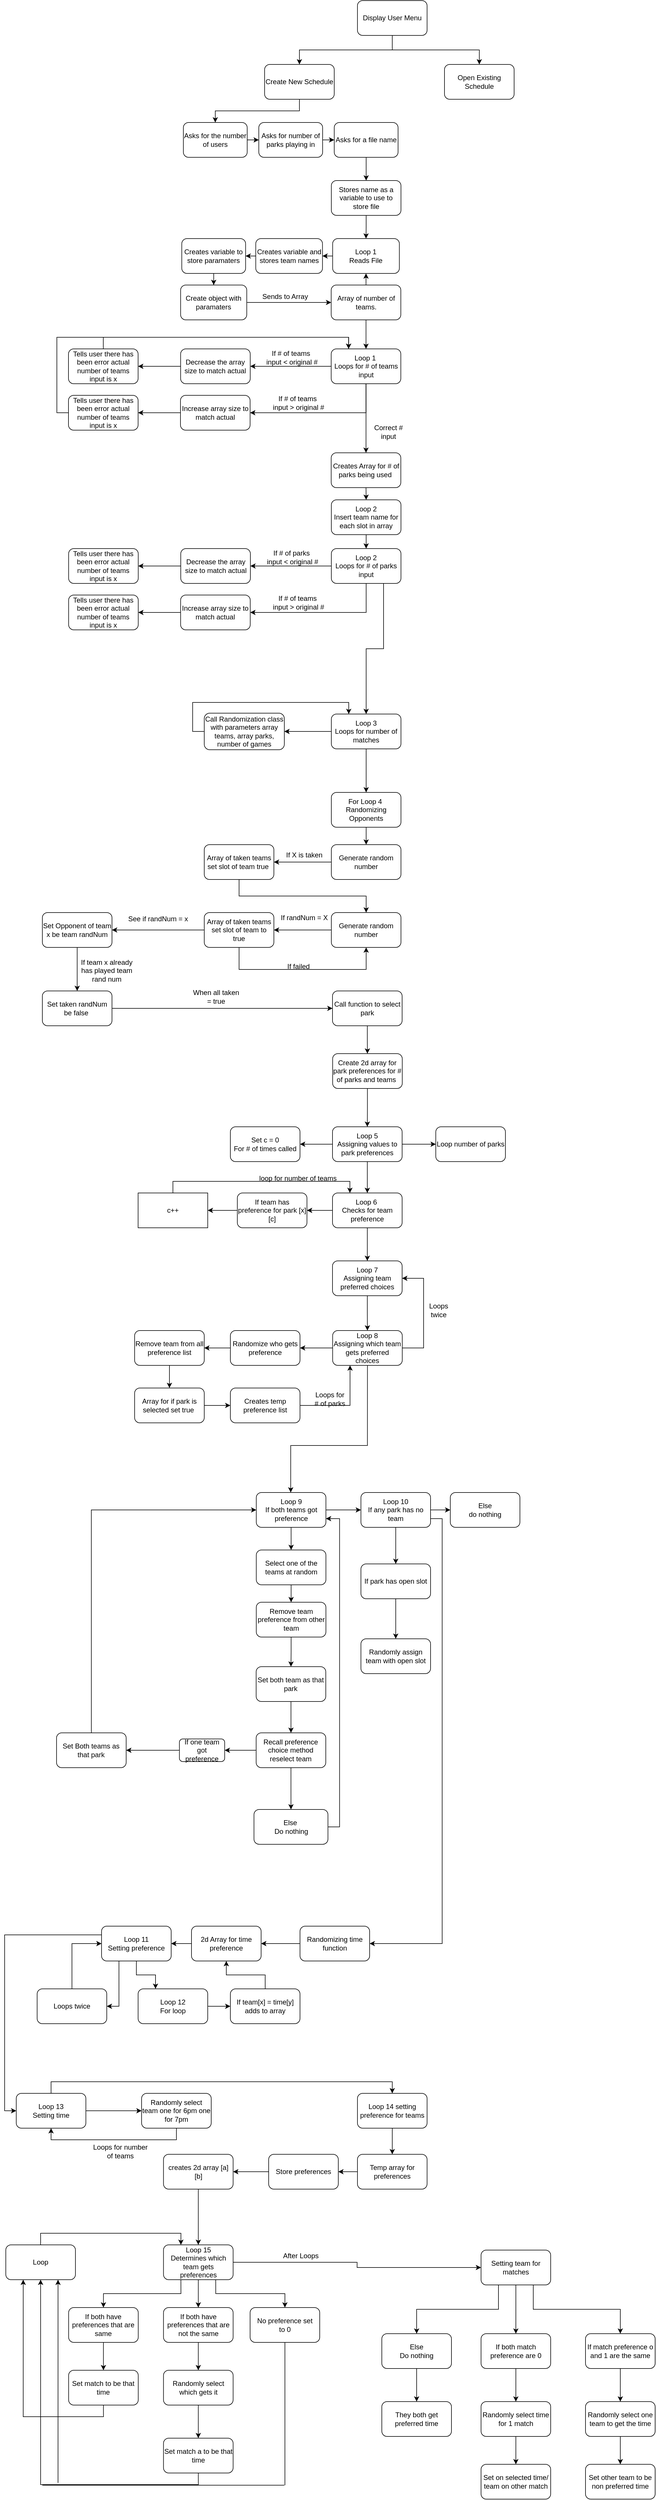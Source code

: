 <mxfile version="12.5.5" type="github">
  <diagram id="tFgHYZZSZRXZMGEs1DrS" name="Page-1">
    <mxGraphModel dx="2230" dy="1550" grid="1" gridSize="9" guides="1" tooltips="1" connect="1" arrows="1" fold="1" page="0" pageScale="1" pageWidth="850" pageHeight="1100" math="0" shadow="0">
      <root>
        <mxCell id="0"/>
        <mxCell id="1" parent="0"/>
        <mxCell id="ln4YnRmYRfvOp8-9dpnj-1" style="edgeStyle=orthogonalEdgeStyle;rounded=0;orthogonalLoop=1;jettySize=auto;html=1;exitX=0.5;exitY=1;exitDx=0;exitDy=0;entryX=0.5;entryY=0;entryDx=0;entryDy=0;" parent="1" source="ln4YnRmYRfvOp8-9dpnj-3" target="ln4YnRmYRfvOp8-9dpnj-5" edge="1">
          <mxGeometry relative="1" as="geometry"/>
        </mxCell>
        <mxCell id="ln4YnRmYRfvOp8-9dpnj-2" style="edgeStyle=orthogonalEdgeStyle;rounded=0;orthogonalLoop=1;jettySize=auto;html=1;exitX=0.5;exitY=1;exitDx=0;exitDy=0;entryX=0.5;entryY=0;entryDx=0;entryDy=0;" parent="1" source="ln4YnRmYRfvOp8-9dpnj-3" target="ln4YnRmYRfvOp8-9dpnj-6" edge="1">
          <mxGeometry relative="1" as="geometry"/>
        </mxCell>
        <mxCell id="ln4YnRmYRfvOp8-9dpnj-3" value="Display User Menu" style="rounded=1;whiteSpace=wrap;html=1;" parent="1" vertex="1">
          <mxGeometry x="345" y="40" width="120" height="60" as="geometry"/>
        </mxCell>
        <mxCell id="ln4YnRmYRfvOp8-9dpnj-4" style="edgeStyle=orthogonalEdgeStyle;rounded=0;orthogonalLoop=1;jettySize=auto;html=1;exitX=0.5;exitY=1;exitDx=0;exitDy=0;entryX=0.5;entryY=0;entryDx=0;entryDy=0;" parent="1" source="ln4YnRmYRfvOp8-9dpnj-5" target="ln4YnRmYRfvOp8-9dpnj-8" edge="1">
          <mxGeometry relative="1" as="geometry"/>
        </mxCell>
        <mxCell id="ln4YnRmYRfvOp8-9dpnj-5" value="Create New Schedule" style="rounded=1;whiteSpace=wrap;html=1;" parent="1" vertex="1">
          <mxGeometry x="185" y="150" width="120" height="60" as="geometry"/>
        </mxCell>
        <mxCell id="ln4YnRmYRfvOp8-9dpnj-6" value="Open Existing Schedule" style="rounded=1;whiteSpace=wrap;html=1;" parent="1" vertex="1">
          <mxGeometry x="495" y="150" width="120" height="60" as="geometry"/>
        </mxCell>
        <mxCell id="ln4YnRmYRfvOp8-9dpnj-7" style="edgeStyle=orthogonalEdgeStyle;rounded=0;orthogonalLoop=1;jettySize=auto;html=1;exitX=1;exitY=0.5;exitDx=0;exitDy=0;entryX=0;entryY=0.5;entryDx=0;entryDy=0;" parent="1" source="ln4YnRmYRfvOp8-9dpnj-8" target="ln4YnRmYRfvOp8-9dpnj-10" edge="1">
          <mxGeometry relative="1" as="geometry"/>
        </mxCell>
        <mxCell id="ln4YnRmYRfvOp8-9dpnj-8" value="Asks for the number of users" style="rounded=1;whiteSpace=wrap;html=1;" parent="1" vertex="1">
          <mxGeometry x="45" y="250" width="110" height="60" as="geometry"/>
        </mxCell>
        <mxCell id="ln4YnRmYRfvOp8-9dpnj-9" style="edgeStyle=orthogonalEdgeStyle;rounded=0;orthogonalLoop=1;jettySize=auto;html=1;" parent="1" source="ln4YnRmYRfvOp8-9dpnj-10" target="ln4YnRmYRfvOp8-9dpnj-12" edge="1">
          <mxGeometry relative="1" as="geometry"/>
        </mxCell>
        <mxCell id="ln4YnRmYRfvOp8-9dpnj-10" value="Asks for number of parks playing in" style="rounded=1;whiteSpace=wrap;html=1;" parent="1" vertex="1">
          <mxGeometry x="175" y="250" width="110" height="60" as="geometry"/>
        </mxCell>
        <mxCell id="ln4YnRmYRfvOp8-9dpnj-11" style="edgeStyle=orthogonalEdgeStyle;rounded=0;orthogonalLoop=1;jettySize=auto;html=1;entryX=0.5;entryY=0;entryDx=0;entryDy=0;" parent="1" source="ln4YnRmYRfvOp8-9dpnj-12" target="ln4YnRmYRfvOp8-9dpnj-24" edge="1">
          <mxGeometry relative="1" as="geometry"/>
        </mxCell>
        <mxCell id="ln4YnRmYRfvOp8-9dpnj-12" value="Asks for a file name&lt;br&gt;" style="rounded=1;whiteSpace=wrap;html=1;" parent="1" vertex="1">
          <mxGeometry x="305" y="250" width="110" height="60" as="geometry"/>
        </mxCell>
        <mxCell id="ln4YnRmYRfvOp8-9dpnj-13" style="edgeStyle=orthogonalEdgeStyle;rounded=0;orthogonalLoop=1;jettySize=auto;html=1;entryX=1;entryY=0.5;entryDx=0;entryDy=0;" parent="1" source="ln4YnRmYRfvOp8-9dpnj-14" target="ln4YnRmYRfvOp8-9dpnj-16" edge="1">
          <mxGeometry relative="1" as="geometry"/>
        </mxCell>
        <mxCell id="ln4YnRmYRfvOp8-9dpnj-14" value="Loop 1&lt;br&gt;Reads File" style="rounded=1;whiteSpace=wrap;html=1;" parent="1" vertex="1">
          <mxGeometry x="302.25" y="450" width="115" height="60" as="geometry"/>
        </mxCell>
        <mxCell id="ln4YnRmYRfvOp8-9dpnj-15" style="edgeStyle=orthogonalEdgeStyle;rounded=0;orthogonalLoop=1;jettySize=auto;html=1;" parent="1" source="ln4YnRmYRfvOp8-9dpnj-16" target="ln4YnRmYRfvOp8-9dpnj-18" edge="1">
          <mxGeometry relative="1" as="geometry"/>
        </mxCell>
        <mxCell id="ln4YnRmYRfvOp8-9dpnj-16" value="Creates variable and stores team names" style="rounded=1;whiteSpace=wrap;html=1;" parent="1" vertex="1">
          <mxGeometry x="169.75" y="450" width="115" height="60" as="geometry"/>
        </mxCell>
        <mxCell id="ln4YnRmYRfvOp8-9dpnj-17" style="edgeStyle=orthogonalEdgeStyle;rounded=0;orthogonalLoop=1;jettySize=auto;html=1;entryX=0.5;entryY=0;entryDx=0;entryDy=0;" parent="1" source="ln4YnRmYRfvOp8-9dpnj-18" target="ln4YnRmYRfvOp8-9dpnj-20" edge="1">
          <mxGeometry relative="1" as="geometry"/>
        </mxCell>
        <mxCell id="ln4YnRmYRfvOp8-9dpnj-18" value="Creates variable to store paramaters" style="rounded=1;whiteSpace=wrap;html=1;" parent="1" vertex="1">
          <mxGeometry x="42.25" y="450" width="110" height="60" as="geometry"/>
        </mxCell>
        <mxCell id="ln4YnRmYRfvOp8-9dpnj-19" style="edgeStyle=orthogonalEdgeStyle;rounded=0;orthogonalLoop=1;jettySize=auto;html=1;exitX=1;exitY=0.5;exitDx=0;exitDy=0;entryX=0;entryY=0.5;entryDx=0;entryDy=0;" parent="1" source="ln4YnRmYRfvOp8-9dpnj-20" target="ln4YnRmYRfvOp8-9dpnj-21" edge="1">
          <mxGeometry relative="1" as="geometry"/>
        </mxCell>
        <mxCell id="ln4YnRmYRfvOp8-9dpnj-20" value="Create object with paramaters" style="rounded=1;whiteSpace=wrap;html=1;" parent="1" vertex="1">
          <mxGeometry x="40.25" y="530" width="114" height="60" as="geometry"/>
        </mxCell>
        <mxCell id="ln4YnRmYRfvOp8-9dpnj-26" style="edgeStyle=orthogonalEdgeStyle;rounded=0;orthogonalLoop=1;jettySize=auto;html=1;exitX=0.5;exitY=0;exitDx=0;exitDy=0;entryX=0.5;entryY=1;entryDx=0;entryDy=0;" parent="1" source="ln4YnRmYRfvOp8-9dpnj-21" target="ln4YnRmYRfvOp8-9dpnj-14" edge="1">
          <mxGeometry relative="1" as="geometry"/>
        </mxCell>
        <mxCell id="ln4YnRmYRfvOp8-9dpnj-27" style="edgeStyle=orthogonalEdgeStyle;rounded=0;orthogonalLoop=1;jettySize=auto;html=1;exitX=0.5;exitY=1;exitDx=0;exitDy=0;entryX=0.5;entryY=0;entryDx=0;entryDy=0;" parent="1" source="ln4YnRmYRfvOp8-9dpnj-21" target="ln4YnRmYRfvOp8-9dpnj-23" edge="1">
          <mxGeometry relative="1" as="geometry"/>
        </mxCell>
        <mxCell id="ln4YnRmYRfvOp8-9dpnj-21" value="Array of number of teams." style="rounded=1;whiteSpace=wrap;html=1;" parent="1" vertex="1">
          <mxGeometry x="299.75" y="530" width="120" height="60" as="geometry"/>
        </mxCell>
        <mxCell id="ln4YnRmYRfvOp8-9dpnj-22" value="Sends to Array&lt;br&gt;" style="text;html=1;align=center;verticalAlign=middle;resizable=0;points=[];;autosize=1;" parent="1" vertex="1">
          <mxGeometry x="175.25" y="540" width="90" height="20" as="geometry"/>
        </mxCell>
        <mxCell id="ln4YnRmYRfvOp8-9dpnj-29" style="edgeStyle=orthogonalEdgeStyle;rounded=0;orthogonalLoop=1;jettySize=auto;html=1;exitX=0;exitY=0.5;exitDx=0;exitDy=0;" parent="1" source="ln4YnRmYRfvOp8-9dpnj-23" target="ln4YnRmYRfvOp8-9dpnj-28" edge="1">
          <mxGeometry relative="1" as="geometry"/>
        </mxCell>
        <mxCell id="ln4YnRmYRfvOp8-9dpnj-41" style="edgeStyle=orthogonalEdgeStyle;rounded=0;orthogonalLoop=1;jettySize=auto;html=1;exitX=0.5;exitY=1;exitDx=0;exitDy=0;entryX=1;entryY=0.5;entryDx=0;entryDy=0;" parent="1" source="ln4YnRmYRfvOp8-9dpnj-23" target="ln4YnRmYRfvOp8-9dpnj-40" edge="1">
          <mxGeometry relative="1" as="geometry"/>
        </mxCell>
        <mxCell id="ln4YnRmYRfvOp8-9dpnj-74" style="edgeStyle=orthogonalEdgeStyle;rounded=0;orthogonalLoop=1;jettySize=auto;html=1;exitX=0.5;exitY=1;exitDx=0;exitDy=0;entryX=0.5;entryY=0;entryDx=0;entryDy=0;" parent="1" source="ln4YnRmYRfvOp8-9dpnj-23" target="ln4YnRmYRfvOp8-9dpnj-73" edge="1">
          <mxGeometry relative="1" as="geometry"/>
        </mxCell>
        <mxCell id="ln4YnRmYRfvOp8-9dpnj-23" value="Loop 1&amp;nbsp;&lt;br&gt;Loops for # of teams input" style="rounded=1;whiteSpace=wrap;html=1;" parent="1" vertex="1">
          <mxGeometry x="299.75" y="640" width="120" height="60" as="geometry"/>
        </mxCell>
        <mxCell id="ln4YnRmYRfvOp8-9dpnj-25" style="edgeStyle=orthogonalEdgeStyle;rounded=0;orthogonalLoop=1;jettySize=auto;html=1;exitX=0.5;exitY=1;exitDx=0;exitDy=0;entryX=0.5;entryY=0;entryDx=0;entryDy=0;" parent="1" source="ln4YnRmYRfvOp8-9dpnj-24" target="ln4YnRmYRfvOp8-9dpnj-14" edge="1">
          <mxGeometry relative="1" as="geometry"/>
        </mxCell>
        <mxCell id="ln4YnRmYRfvOp8-9dpnj-24" value="Stores name as a variable to use to store file" style="rounded=1;whiteSpace=wrap;html=1;" parent="1" vertex="1">
          <mxGeometry x="300" y="350" width="120" height="60" as="geometry"/>
        </mxCell>
        <mxCell id="ln4YnRmYRfvOp8-9dpnj-48" style="edgeStyle=orthogonalEdgeStyle;rounded=0;orthogonalLoop=1;jettySize=auto;html=1;exitX=0;exitY=0.5;exitDx=0;exitDy=0;entryX=1;entryY=0.5;entryDx=0;entryDy=0;" parent="1" source="ln4YnRmYRfvOp8-9dpnj-28" target="ln4YnRmYRfvOp8-9dpnj-43" edge="1">
          <mxGeometry relative="1" as="geometry"/>
        </mxCell>
        <mxCell id="ln4YnRmYRfvOp8-9dpnj-28" value="Decrease the array size to match actual" style="rounded=1;whiteSpace=wrap;html=1;" parent="1" vertex="1">
          <mxGeometry x="40.25" y="640" width="120" height="60" as="geometry"/>
        </mxCell>
        <mxCell id="ln4YnRmYRfvOp8-9dpnj-30" value="If # of teams&lt;br&gt;&amp;nbsp;input &amp;lt; original #" style="text;html=1;align=center;verticalAlign=middle;resizable=0;points=[];autosize=1;" parent="1" vertex="1">
          <mxGeometry x="175.25" y="640" width="110" height="30" as="geometry"/>
        </mxCell>
        <mxCell id="ln4YnRmYRfvOp8-9dpnj-47" style="edgeStyle=orthogonalEdgeStyle;rounded=0;orthogonalLoop=1;jettySize=auto;html=1;exitX=0;exitY=0.5;exitDx=0;exitDy=0;entryX=1;entryY=0.5;entryDx=0;entryDy=0;" parent="1" source="ln4YnRmYRfvOp8-9dpnj-40" target="ln4YnRmYRfvOp8-9dpnj-46" edge="1">
          <mxGeometry relative="1" as="geometry"/>
        </mxCell>
        <mxCell id="ln4YnRmYRfvOp8-9dpnj-40" value="Increase array size to match actual" style="rounded=1;whiteSpace=wrap;html=1;" parent="1" vertex="1">
          <mxGeometry x="40" y="720" width="120" height="60" as="geometry"/>
        </mxCell>
        <mxCell id="ln4YnRmYRfvOp8-9dpnj-42" value="If # of teams&amp;nbsp;&lt;br&gt;input &amp;gt; original #" style="text;html=1;align=center;verticalAlign=middle;resizable=0;points=[];autosize=1;" parent="1" vertex="1">
          <mxGeometry x="193" y="718" width="100" height="30" as="geometry"/>
        </mxCell>
        <mxCell id="ln4YnRmYRfvOp8-9dpnj-55" style="edgeStyle=orthogonalEdgeStyle;rounded=0;orthogonalLoop=1;jettySize=auto;html=1;exitX=0.5;exitY=0;exitDx=0;exitDy=0;entryX=0.25;entryY=0;entryDx=0;entryDy=0;" parent="1" source="ln4YnRmYRfvOp8-9dpnj-43" target="ln4YnRmYRfvOp8-9dpnj-23" edge="1">
          <mxGeometry relative="1" as="geometry"/>
        </mxCell>
        <mxCell id="ln4YnRmYRfvOp8-9dpnj-43" value="Tells user there has been error actual number of teams input is x" style="rounded=1;whiteSpace=wrap;html=1;" parent="1" vertex="1">
          <mxGeometry x="-153" y="640" width="120" height="60" as="geometry"/>
        </mxCell>
        <mxCell id="ln4YnRmYRfvOp8-9dpnj-54" style="edgeStyle=orthogonalEdgeStyle;rounded=0;orthogonalLoop=1;jettySize=auto;html=1;exitX=0;exitY=0.5;exitDx=0;exitDy=0;entryX=0.25;entryY=0;entryDx=0;entryDy=0;" parent="1" source="ln4YnRmYRfvOp8-9dpnj-46" target="ln4YnRmYRfvOp8-9dpnj-23" edge="1">
          <mxGeometry relative="1" as="geometry"/>
        </mxCell>
        <mxCell id="ln4YnRmYRfvOp8-9dpnj-46" value="Tells user there has been error actual number of teams input is x" style="rounded=1;whiteSpace=wrap;html=1;" parent="1" vertex="1">
          <mxGeometry x="-153" y="720" width="120" height="60" as="geometry"/>
        </mxCell>
        <mxCell id="ln4YnRmYRfvOp8-9dpnj-60" value="Correct #&lt;br&gt;input" style="text;html=1;align=center;verticalAlign=middle;resizable=0;points=[];autosize=1;" parent="1" vertex="1">
          <mxGeometry x="366" y="765" width="63" height="36" as="geometry"/>
        </mxCell>
        <mxCell id="ln4YnRmYRfvOp8-9dpnj-61" style="edgeStyle=orthogonalEdgeStyle;rounded=0;orthogonalLoop=1;jettySize=auto;html=1;exitX=0;exitY=0.5;exitDx=0;exitDy=0;" parent="1" source="ln4YnRmYRfvOp8-9dpnj-63" target="ln4YnRmYRfvOp8-9dpnj-65" edge="1">
          <mxGeometry relative="1" as="geometry"/>
        </mxCell>
        <mxCell id="ln4YnRmYRfvOp8-9dpnj-62" style="edgeStyle=orthogonalEdgeStyle;rounded=0;orthogonalLoop=1;jettySize=auto;html=1;exitX=0.5;exitY=1;exitDx=0;exitDy=0;entryX=1;entryY=0.5;entryDx=0;entryDy=0;" parent="1" source="ln4YnRmYRfvOp8-9dpnj-63" target="ln4YnRmYRfvOp8-9dpnj-68" edge="1">
          <mxGeometry relative="1" as="geometry"/>
        </mxCell>
        <mxCell id="fP2JDEJb-xHG-UvWObpS-92" style="edgeStyle=orthogonalEdgeStyle;rounded=0;orthogonalLoop=1;jettySize=auto;html=1;exitX=0.75;exitY=1;exitDx=0;exitDy=0;entryX=0.5;entryY=0;entryDx=0;entryDy=0;" parent="1" source="ln4YnRmYRfvOp8-9dpnj-63" target="ln4YnRmYRfvOp8-9dpnj-80" edge="1">
          <mxGeometry relative="1" as="geometry"/>
        </mxCell>
        <mxCell id="ln4YnRmYRfvOp8-9dpnj-63" value="Loop 2&lt;br&gt;Loops for # of parks input" style="rounded=1;whiteSpace=wrap;html=1;" parent="1" vertex="1">
          <mxGeometry x="300" y="984" width="120" height="60" as="geometry"/>
        </mxCell>
        <mxCell id="ln4YnRmYRfvOp8-9dpnj-64" style="edgeStyle=orthogonalEdgeStyle;rounded=0;orthogonalLoop=1;jettySize=auto;html=1;exitX=0;exitY=0.5;exitDx=0;exitDy=0;entryX=1;entryY=0.5;entryDx=0;entryDy=0;" parent="1" source="ln4YnRmYRfvOp8-9dpnj-65" target="ln4YnRmYRfvOp8-9dpnj-70" edge="1">
          <mxGeometry relative="1" as="geometry"/>
        </mxCell>
        <mxCell id="ln4YnRmYRfvOp8-9dpnj-65" value="Decrease the array size to match actual" style="rounded=1;whiteSpace=wrap;html=1;" parent="1" vertex="1">
          <mxGeometry x="40.5" y="984" width="120" height="60" as="geometry"/>
        </mxCell>
        <mxCell id="ln4YnRmYRfvOp8-9dpnj-66" value="If # of parks&lt;br&gt;&amp;nbsp;input &amp;lt; original #" style="text;html=1;align=center;verticalAlign=middle;resizable=0;points=[];autosize=1;" parent="1" vertex="1">
          <mxGeometry x="176.5" y="981" width="108" height="36" as="geometry"/>
        </mxCell>
        <mxCell id="ln4YnRmYRfvOp8-9dpnj-67" style="edgeStyle=orthogonalEdgeStyle;rounded=0;orthogonalLoop=1;jettySize=auto;html=1;exitX=0;exitY=0.5;exitDx=0;exitDy=0;entryX=1;entryY=0.5;entryDx=0;entryDy=0;" parent="1" source="ln4YnRmYRfvOp8-9dpnj-68" target="ln4YnRmYRfvOp8-9dpnj-71" edge="1">
          <mxGeometry relative="1" as="geometry"/>
        </mxCell>
        <mxCell id="ln4YnRmYRfvOp8-9dpnj-68" value="Increase array size to match actual" style="rounded=1;whiteSpace=wrap;html=1;" parent="1" vertex="1">
          <mxGeometry x="40.25" y="1064" width="120" height="60" as="geometry"/>
        </mxCell>
        <mxCell id="ln4YnRmYRfvOp8-9dpnj-69" value="If # of teams&amp;nbsp;&lt;br&gt;input &amp;gt; original #" style="text;html=1;align=center;verticalAlign=middle;resizable=0;points=[];autosize=1;" parent="1" vertex="1">
          <mxGeometry x="193.25" y="1062" width="100" height="30" as="geometry"/>
        </mxCell>
        <mxCell id="ln4YnRmYRfvOp8-9dpnj-70" value="Tells user there has been error actual number of teams input is x" style="rounded=1;whiteSpace=wrap;html=1;" parent="1" vertex="1">
          <mxGeometry x="-152.75" y="984" width="120" height="60" as="geometry"/>
        </mxCell>
        <mxCell id="ln4YnRmYRfvOp8-9dpnj-71" value="Tells user there has been error actual number of teams input is x" style="rounded=1;whiteSpace=wrap;html=1;" parent="1" vertex="1">
          <mxGeometry x="-152.75" y="1064" width="120" height="60" as="geometry"/>
        </mxCell>
        <mxCell id="ln4YnRmYRfvOp8-9dpnj-76" style="edgeStyle=orthogonalEdgeStyle;rounded=0;orthogonalLoop=1;jettySize=auto;html=1;exitX=0.5;exitY=1;exitDx=0;exitDy=0;entryX=0.5;entryY=0;entryDx=0;entryDy=0;" parent="1" source="ln4YnRmYRfvOp8-9dpnj-73" target="ln4YnRmYRfvOp8-9dpnj-75" edge="1">
          <mxGeometry relative="1" as="geometry"/>
        </mxCell>
        <mxCell id="ln4YnRmYRfvOp8-9dpnj-73" value="Creates Array for # of parks being used&amp;nbsp;" style="rounded=1;whiteSpace=wrap;html=1;" parent="1" vertex="1">
          <mxGeometry x="299.75" y="819" width="120" height="60" as="geometry"/>
        </mxCell>
        <mxCell id="ln4YnRmYRfvOp8-9dpnj-77" style="edgeStyle=orthogonalEdgeStyle;rounded=0;orthogonalLoop=1;jettySize=auto;html=1;exitX=0.5;exitY=1;exitDx=0;exitDy=0;entryX=0.5;entryY=0;entryDx=0;entryDy=0;" parent="1" source="ln4YnRmYRfvOp8-9dpnj-75" target="ln4YnRmYRfvOp8-9dpnj-63" edge="1">
          <mxGeometry relative="1" as="geometry"/>
        </mxCell>
        <mxCell id="ln4YnRmYRfvOp8-9dpnj-75" value="Loop 2&lt;br&gt;Insert team name for each slot in array" style="rounded=1;whiteSpace=wrap;html=1;" parent="1" vertex="1">
          <mxGeometry x="300" y="900" width="120" height="60" as="geometry"/>
        </mxCell>
        <mxCell id="ln4YnRmYRfvOp8-9dpnj-82" style="edgeStyle=orthogonalEdgeStyle;rounded=0;orthogonalLoop=1;jettySize=auto;html=1;" parent="1" source="ln4YnRmYRfvOp8-9dpnj-80" target="ln4YnRmYRfvOp8-9dpnj-81" edge="1">
          <mxGeometry relative="1" as="geometry"/>
        </mxCell>
        <mxCell id="fP2JDEJb-xHG-UvWObpS-3" style="edgeStyle=orthogonalEdgeStyle;rounded=0;orthogonalLoop=1;jettySize=auto;html=1;exitX=0.5;exitY=1;exitDx=0;exitDy=0;" parent="1" source="ln4YnRmYRfvOp8-9dpnj-80" target="ln4YnRmYRfvOp8-9dpnj-84" edge="1">
          <mxGeometry relative="1" as="geometry"/>
        </mxCell>
        <mxCell id="ln4YnRmYRfvOp8-9dpnj-80" value="Loop 3&lt;br&gt;Loops for number of matches" style="rounded=1;whiteSpace=wrap;html=1;" parent="1" vertex="1">
          <mxGeometry x="300" y="1269" width="120" height="60" as="geometry"/>
        </mxCell>
        <mxCell id="fP2JDEJb-xHG-UvWObpS-2" style="edgeStyle=orthogonalEdgeStyle;rounded=0;orthogonalLoop=1;jettySize=auto;html=1;exitX=0;exitY=0.5;exitDx=0;exitDy=0;entryX=0.25;entryY=0;entryDx=0;entryDy=0;" parent="1" source="ln4YnRmYRfvOp8-9dpnj-81" target="ln4YnRmYRfvOp8-9dpnj-80" edge="1">
          <mxGeometry relative="1" as="geometry"/>
        </mxCell>
        <mxCell id="ln4YnRmYRfvOp8-9dpnj-81" value="Call Randomization class with parameters array teams, array parks, number of games" style="rounded=1;whiteSpace=wrap;html=1;" parent="1" vertex="1">
          <mxGeometry x="81" y="1267.5" width="138" height="63" as="geometry"/>
        </mxCell>
        <mxCell id="fP2JDEJb-xHG-UvWObpS-5" style="edgeStyle=orthogonalEdgeStyle;rounded=0;orthogonalLoop=1;jettySize=auto;html=1;exitX=0.5;exitY=1;exitDx=0;exitDy=0;entryX=0.5;entryY=0;entryDx=0;entryDy=0;" parent="1" source="ln4YnRmYRfvOp8-9dpnj-84" target="fP2JDEJb-xHG-UvWObpS-4" edge="1">
          <mxGeometry relative="1" as="geometry"/>
        </mxCell>
        <mxCell id="ln4YnRmYRfvOp8-9dpnj-84" value="For Loop 4&amp;nbsp;&lt;br&gt;Randomizing Opponents" style="rounded=1;whiteSpace=wrap;html=1;" parent="1" vertex="1">
          <mxGeometry x="300" y="1404" width="120" height="60" as="geometry"/>
        </mxCell>
        <mxCell id="fP2JDEJb-xHG-UvWObpS-18" style="edgeStyle=orthogonalEdgeStyle;rounded=0;orthogonalLoop=1;jettySize=auto;html=1;exitX=0.5;exitY=1;exitDx=0;exitDy=0;entryX=0.5;entryY=0;entryDx=0;entryDy=0;" parent="1" source="ln4YnRmYRfvOp8-9dpnj-85" target="fP2JDEJb-xHG-UvWObpS-17" edge="1">
          <mxGeometry relative="1" as="geometry"/>
        </mxCell>
        <mxCell id="ln4YnRmYRfvOp8-9dpnj-85" value="Array of taken teams set slot of team true&amp;nbsp;" style="rounded=1;whiteSpace=wrap;html=1;" parent="1" vertex="1">
          <mxGeometry x="81" y="1494" width="120" height="60" as="geometry"/>
        </mxCell>
        <mxCell id="ln4YnRmYRfvOp8-9dpnj-87" value="If X is taken" style="text;html=1;align=center;verticalAlign=middle;resizable=0;points=[];autosize=1;" parent="1" vertex="1">
          <mxGeometry x="212" y="1503" width="81" height="18" as="geometry"/>
        </mxCell>
        <mxCell id="fP2JDEJb-xHG-UvWObpS-6" style="edgeStyle=orthogonalEdgeStyle;rounded=0;orthogonalLoop=1;jettySize=auto;html=1;exitX=0;exitY=0.5;exitDx=0;exitDy=0;entryX=1;entryY=0.5;entryDx=0;entryDy=0;" parent="1" source="fP2JDEJb-xHG-UvWObpS-4" target="ln4YnRmYRfvOp8-9dpnj-85" edge="1">
          <mxGeometry relative="1" as="geometry"/>
        </mxCell>
        <mxCell id="fP2JDEJb-xHG-UvWObpS-4" value="Generate random number" style="rounded=1;whiteSpace=wrap;html=1;" parent="1" vertex="1">
          <mxGeometry x="300" y="1494" width="120" height="60" as="geometry"/>
        </mxCell>
        <mxCell id="fP2JDEJb-xHG-UvWObpS-12" style="edgeStyle=orthogonalEdgeStyle;rounded=0;orthogonalLoop=1;jettySize=auto;html=1;exitX=0;exitY=0.5;exitDx=0;exitDy=0;" parent="1" source="fP2JDEJb-xHG-UvWObpS-9" target="fP2JDEJb-xHG-UvWObpS-15" edge="1">
          <mxGeometry relative="1" as="geometry">
            <mxPoint y="1641" as="targetPoint"/>
          </mxGeometry>
        </mxCell>
        <mxCell id="fP2JDEJb-xHG-UvWObpS-22" style="edgeStyle=orthogonalEdgeStyle;rounded=0;orthogonalLoop=1;jettySize=auto;html=1;exitX=0.5;exitY=1;exitDx=0;exitDy=0;entryX=0.5;entryY=1;entryDx=0;entryDy=0;" parent="1" source="fP2JDEJb-xHG-UvWObpS-9" target="fP2JDEJb-xHG-UvWObpS-17" edge="1">
          <mxGeometry relative="1" as="geometry">
            <Array as="points">
              <mxPoint x="141" y="1709"/>
              <mxPoint x="360" y="1709"/>
            </Array>
          </mxGeometry>
        </mxCell>
        <mxCell id="fP2JDEJb-xHG-UvWObpS-9" value="Array of taken teams set slot of team to true" style="rounded=1;whiteSpace=wrap;html=1;" parent="1" vertex="1">
          <mxGeometry x="81" y="1611" width="120" height="60" as="geometry"/>
        </mxCell>
        <mxCell id="fP2JDEJb-xHG-UvWObpS-11" value="If randNum = X" style="text;html=1;align=center;verticalAlign=middle;resizable=0;points=[];autosize=1;" parent="1" vertex="1">
          <mxGeometry x="203" y="1611" width="99" height="18" as="geometry"/>
        </mxCell>
        <mxCell id="fP2JDEJb-xHG-UvWObpS-25" style="edgeStyle=orthogonalEdgeStyle;rounded=0;orthogonalLoop=1;jettySize=auto;html=1;exitX=0.5;exitY=1;exitDx=0;exitDy=0;" parent="1" source="fP2JDEJb-xHG-UvWObpS-15" target="fP2JDEJb-xHG-UvWObpS-26" edge="1">
          <mxGeometry relative="1" as="geometry">
            <mxPoint x="-137.765" y="1755" as="targetPoint"/>
          </mxGeometry>
        </mxCell>
        <mxCell id="fP2JDEJb-xHG-UvWObpS-15" value="Set Opponent of team x be team randNum" style="rounded=1;whiteSpace=wrap;html=1;" parent="1" vertex="1">
          <mxGeometry x="-198" y="1611" width="120" height="60" as="geometry"/>
        </mxCell>
        <mxCell id="fP2JDEJb-xHG-UvWObpS-19" style="edgeStyle=orthogonalEdgeStyle;rounded=0;orthogonalLoop=1;jettySize=auto;html=1;exitX=0;exitY=0.5;exitDx=0;exitDy=0;entryX=1;entryY=0.5;entryDx=0;entryDy=0;" parent="1" source="fP2JDEJb-xHG-UvWObpS-17" target="fP2JDEJb-xHG-UvWObpS-9" edge="1">
          <mxGeometry relative="1" as="geometry"/>
        </mxCell>
        <mxCell id="fP2JDEJb-xHG-UvWObpS-17" value="Generate random number" style="rounded=1;whiteSpace=wrap;html=1;" parent="1" vertex="1">
          <mxGeometry x="300" y="1611" width="120" height="60" as="geometry"/>
        </mxCell>
        <mxCell id="fP2JDEJb-xHG-UvWObpS-23" value="If failed" style="text;html=1;align=center;verticalAlign=middle;resizable=0;points=[];autosize=1;" parent="1" vertex="1">
          <mxGeometry x="216" y="1695" width="54" height="18" as="geometry"/>
        </mxCell>
        <mxCell id="fP2JDEJb-xHG-UvWObpS-24" value="See if randNum = x" style="text;html=1;align=center;verticalAlign=middle;resizable=0;points=[];autosize=1;" parent="1" vertex="1">
          <mxGeometry x="-58" y="1613" width="117" height="18" as="geometry"/>
        </mxCell>
        <mxCell id="fP2JDEJb-xHG-UvWObpS-28" style="edgeStyle=orthogonalEdgeStyle;rounded=0;orthogonalLoop=1;jettySize=auto;html=1;exitX=1;exitY=0.5;exitDx=0;exitDy=0;" parent="1" source="fP2JDEJb-xHG-UvWObpS-26" target="fP2JDEJb-xHG-UvWObpS-29" edge="1">
          <mxGeometry relative="1" as="geometry">
            <mxPoint x="278.176" y="1776.529" as="targetPoint"/>
          </mxGeometry>
        </mxCell>
        <mxCell id="fP2JDEJb-xHG-UvWObpS-26" value="Set taken randNum be false&amp;nbsp;" style="rounded=1;whiteSpace=wrap;html=1;" parent="1" vertex="1">
          <mxGeometry x="-198.005" y="1746" width="120" height="60" as="geometry"/>
        </mxCell>
        <mxCell id="fP2JDEJb-xHG-UvWObpS-27" value="If team x already has played team rand num" style="text;html=1;strokeColor=none;fillColor=none;align=center;verticalAlign=middle;whiteSpace=wrap;rounded=0;" parent="1" vertex="1">
          <mxGeometry x="-141" y="1701" width="108" height="20" as="geometry"/>
        </mxCell>
        <mxCell id="fP2JDEJb-xHG-UvWObpS-31" style="edgeStyle=orthogonalEdgeStyle;rounded=0;orthogonalLoop=1;jettySize=auto;html=1;exitX=0.5;exitY=1;exitDx=0;exitDy=0;" parent="1" source="fP2JDEJb-xHG-UvWObpS-29" target="fP2JDEJb-xHG-UvWObpS-32" edge="1">
          <mxGeometry relative="1" as="geometry">
            <mxPoint x="362.235" y="1844.765" as="targetPoint"/>
          </mxGeometry>
        </mxCell>
        <mxCell id="fP2JDEJb-xHG-UvWObpS-29" value="Call function to select park" style="rounded=1;whiteSpace=wrap;html=1;" parent="1" vertex="1">
          <mxGeometry x="301.996" y="1745.999" width="120" height="60" as="geometry"/>
        </mxCell>
        <mxCell id="fP2JDEJb-xHG-UvWObpS-30" value="When all taken = true" style="text;html=1;strokeColor=none;fillColor=none;align=center;verticalAlign=middle;whiteSpace=wrap;rounded=0;" parent="1" vertex="1">
          <mxGeometry x="59" y="1746" width="85" height="20" as="geometry"/>
        </mxCell>
        <mxCell id="fP2JDEJb-xHG-UvWObpS-36" style="edgeStyle=orthogonalEdgeStyle;rounded=0;orthogonalLoop=1;jettySize=auto;html=1;entryX=0.5;entryY=0;entryDx=0;entryDy=0;" parent="1" source="fP2JDEJb-xHG-UvWObpS-32" target="fP2JDEJb-xHG-UvWObpS-35" edge="1">
          <mxGeometry relative="1" as="geometry"/>
        </mxCell>
        <mxCell id="fP2JDEJb-xHG-UvWObpS-32" value="Create 2d array for park preferences for # of parks and teams&amp;nbsp;" style="rounded=1;whiteSpace=wrap;html=1;" parent="1" vertex="1">
          <mxGeometry x="302.245" y="1854.005" width="120" height="60" as="geometry"/>
        </mxCell>
        <mxCell id="fP2JDEJb-xHG-UvWObpS-34" value="Set c = 0&lt;br&gt;For # of times called" style="rounded=1;whiteSpace=wrap;html=1;" parent="1" vertex="1">
          <mxGeometry x="125.995" y="1980.0" width="120" height="60" as="geometry"/>
        </mxCell>
        <mxCell id="fP2JDEJb-xHG-UvWObpS-37" style="edgeStyle=orthogonalEdgeStyle;rounded=0;orthogonalLoop=1;jettySize=auto;html=1;exitX=0;exitY=0.5;exitDx=0;exitDy=0;entryX=1;entryY=0.5;entryDx=0;entryDy=0;" parent="1" source="fP2JDEJb-xHG-UvWObpS-35" target="fP2JDEJb-xHG-UvWObpS-34" edge="1">
          <mxGeometry relative="1" as="geometry"/>
        </mxCell>
        <mxCell id="fP2JDEJb-xHG-UvWObpS-38" style="edgeStyle=orthogonalEdgeStyle;rounded=0;orthogonalLoop=1;jettySize=auto;html=1;" parent="1" source="fP2JDEJb-xHG-UvWObpS-35" target="fP2JDEJb-xHG-UvWObpS-39" edge="1">
          <mxGeometry relative="1" as="geometry">
            <mxPoint x="362" y="2124" as="targetPoint"/>
          </mxGeometry>
        </mxCell>
        <mxCell id="fP2JDEJb-xHG-UvWObpS-50" style="edgeStyle=orthogonalEdgeStyle;rounded=0;orthogonalLoop=1;jettySize=auto;html=1;" parent="1" source="fP2JDEJb-xHG-UvWObpS-35" target="fP2JDEJb-xHG-UvWObpS-51" edge="1">
          <mxGeometry relative="1" as="geometry">
            <mxPoint x="540" y="2010" as="targetPoint"/>
          </mxGeometry>
        </mxCell>
        <mxCell id="fP2JDEJb-xHG-UvWObpS-35" value="Loop 5&lt;br&gt;Assigning values to park preferences" style="rounded=1;whiteSpace=wrap;html=1;" parent="1" vertex="1">
          <mxGeometry x="302" y="1980" width="120" height="60" as="geometry"/>
        </mxCell>
        <mxCell id="fP2JDEJb-xHG-UvWObpS-40" style="edgeStyle=orthogonalEdgeStyle;rounded=0;orthogonalLoop=1;jettySize=auto;html=1;" parent="1" source="fP2JDEJb-xHG-UvWObpS-39" target="fP2JDEJb-xHG-UvWObpS-41" edge="1">
          <mxGeometry relative="1" as="geometry">
            <mxPoint x="198.0" y="2124" as="targetPoint"/>
          </mxGeometry>
        </mxCell>
        <mxCell id="fP2JDEJb-xHG-UvWObpS-52" style="edgeStyle=orthogonalEdgeStyle;rounded=0;orthogonalLoop=1;jettySize=auto;html=1;" parent="1" source="fP2JDEJb-xHG-UvWObpS-39" target="fP2JDEJb-xHG-UvWObpS-54" edge="1">
          <mxGeometry relative="1" as="geometry">
            <mxPoint x="362" y="2241.0" as="targetPoint"/>
          </mxGeometry>
        </mxCell>
        <mxCell id="fP2JDEJb-xHG-UvWObpS-39" value="Loop 6&amp;nbsp;&lt;br&gt;Checks for team preference" style="rounded=1;whiteSpace=wrap;html=1;" parent="1" vertex="1">
          <mxGeometry x="302" y="2094" width="120" height="60" as="geometry"/>
        </mxCell>
        <mxCell id="fP2JDEJb-xHG-UvWObpS-42" style="edgeStyle=orthogonalEdgeStyle;rounded=0;orthogonalLoop=1;jettySize=auto;html=1;exitX=0;exitY=0.5;exitDx=0;exitDy=0;" parent="1" source="fP2JDEJb-xHG-UvWObpS-41" target="fP2JDEJb-xHG-UvWObpS-43" edge="1">
          <mxGeometry relative="1" as="geometry">
            <mxPoint x="72" y="2124" as="targetPoint"/>
          </mxGeometry>
        </mxCell>
        <mxCell id="fP2JDEJb-xHG-UvWObpS-41" value="If team has preference for park [x] [c]" style="rounded=1;whiteSpace=wrap;html=1;" parent="1" vertex="1">
          <mxGeometry x="138.0" y="2094" width="120" height="60" as="geometry"/>
        </mxCell>
        <mxCell id="fP2JDEJb-xHG-UvWObpS-47" style="edgeStyle=orthogonalEdgeStyle;rounded=0;orthogonalLoop=1;jettySize=auto;html=1;exitX=0.5;exitY=0;exitDx=0;exitDy=0;entryX=0.25;entryY=0;entryDx=0;entryDy=0;" parent="1" source="fP2JDEJb-xHG-UvWObpS-43" target="fP2JDEJb-xHG-UvWObpS-39" edge="1">
          <mxGeometry relative="1" as="geometry"/>
        </mxCell>
        <mxCell id="fP2JDEJb-xHG-UvWObpS-43" value="c++" style="rounded=0;whiteSpace=wrap;html=1;" parent="1" vertex="1">
          <mxGeometry x="-33" y="2094" width="120" height="60" as="geometry"/>
        </mxCell>
        <mxCell id="fP2JDEJb-xHG-UvWObpS-48" value="loop for number of teams" style="text;html=1;align=center;verticalAlign=middle;resizable=0;points=[];autosize=1;" parent="1" vertex="1">
          <mxGeometry x="170" y="2060" width="144" height="18" as="geometry"/>
        </mxCell>
        <mxCell id="fP2JDEJb-xHG-UvWObpS-51" value="Loop number of parks" style="rounded=1;whiteSpace=wrap;html=1;" parent="1" vertex="1">
          <mxGeometry x="480" y="1980" width="120" height="60" as="geometry"/>
        </mxCell>
        <mxCell id="fP2JDEJb-xHG-UvWObpS-55" style="edgeStyle=orthogonalEdgeStyle;rounded=0;orthogonalLoop=1;jettySize=auto;html=1;exitX=0.5;exitY=1;exitDx=0;exitDy=0;" parent="1" source="fP2JDEJb-xHG-UvWObpS-54" target="fP2JDEJb-xHG-UvWObpS-56" edge="1">
          <mxGeometry relative="1" as="geometry">
            <mxPoint x="362.235" y="2322" as="targetPoint"/>
          </mxGeometry>
        </mxCell>
        <mxCell id="fP2JDEJb-xHG-UvWObpS-54" value="Loop 7&lt;br&gt;Assigning team preferred choices" style="rounded=1;whiteSpace=wrap;html=1;" parent="1" vertex="1">
          <mxGeometry x="302" y="2211.0" width="120" height="60" as="geometry"/>
        </mxCell>
        <mxCell id="fP2JDEJb-xHG-UvWObpS-61" style="edgeStyle=orthogonalEdgeStyle;rounded=0;orthogonalLoop=1;jettySize=auto;html=1;exitX=0;exitY=0.5;exitDx=0;exitDy=0;entryX=1;entryY=0.5;entryDx=0;entryDy=0;" parent="1" source="fP2JDEJb-xHG-UvWObpS-56" target="fP2JDEJb-xHG-UvWObpS-57" edge="1">
          <mxGeometry relative="1" as="geometry"/>
        </mxCell>
        <mxCell id="fP2JDEJb-xHG-UvWObpS-74" style="edgeStyle=orthogonalEdgeStyle;rounded=0;orthogonalLoop=1;jettySize=auto;html=1;exitX=1;exitY=0.5;exitDx=0;exitDy=0;entryX=1;entryY=0.5;entryDx=0;entryDy=0;" parent="1" source="fP2JDEJb-xHG-UvWObpS-56" target="fP2JDEJb-xHG-UvWObpS-54" edge="1">
          <mxGeometry relative="1" as="geometry">
            <Array as="points">
              <mxPoint x="459" y="2361"/>
              <mxPoint x="459" y="2241"/>
            </Array>
          </mxGeometry>
        </mxCell>
        <mxCell id="fP2JDEJb-xHG-UvWObpS-76" style="edgeStyle=orthogonalEdgeStyle;rounded=0;orthogonalLoop=1;jettySize=auto;html=1;exitX=0.5;exitY=1;exitDx=0;exitDy=0;" parent="1" source="fP2JDEJb-xHG-UvWObpS-56" target="fP2JDEJb-xHG-UvWObpS-77" edge="1">
          <mxGeometry relative="1" as="geometry">
            <mxPoint x="362.235" y="2529" as="targetPoint"/>
            <Array as="points">
              <mxPoint x="362" y="2529"/>
              <mxPoint x="230" y="2529"/>
            </Array>
          </mxGeometry>
        </mxCell>
        <mxCell id="fP2JDEJb-xHG-UvWObpS-56" value="Loop 8&lt;br&gt;Assigning which team gets preferred choices" style="rounded=1;whiteSpace=wrap;html=1;" parent="1" vertex="1">
          <mxGeometry x="302.245" y="2331" width="120" height="60" as="geometry"/>
        </mxCell>
        <mxCell id="fP2JDEJb-xHG-UvWObpS-62" style="edgeStyle=orthogonalEdgeStyle;rounded=0;orthogonalLoop=1;jettySize=auto;html=1;exitX=0;exitY=0.5;exitDx=0;exitDy=0;entryX=1;entryY=0.5;entryDx=0;entryDy=0;" parent="1" source="fP2JDEJb-xHG-UvWObpS-57" target="fP2JDEJb-xHG-UvWObpS-58" edge="1">
          <mxGeometry relative="1" as="geometry"/>
        </mxCell>
        <mxCell id="fP2JDEJb-xHG-UvWObpS-57" value="Randomize who gets preference" style="rounded=1;whiteSpace=wrap;html=1;" parent="1" vertex="1">
          <mxGeometry x="126" y="2331" width="120" height="60" as="geometry"/>
        </mxCell>
        <mxCell id="fP2JDEJb-xHG-UvWObpS-64" value="" style="edgeStyle=orthogonalEdgeStyle;rounded=0;orthogonalLoop=1;jettySize=auto;html=1;" parent="1" source="fP2JDEJb-xHG-UvWObpS-58" target="fP2JDEJb-xHG-UvWObpS-59" edge="1">
          <mxGeometry relative="1" as="geometry"/>
        </mxCell>
        <mxCell id="fP2JDEJb-xHG-UvWObpS-58" value="Remove team from all preference list" style="rounded=1;whiteSpace=wrap;html=1;" parent="1" vertex="1">
          <mxGeometry x="-39" y="2331" width="120" height="60" as="geometry"/>
        </mxCell>
        <mxCell id="fP2JDEJb-xHG-UvWObpS-65" style="edgeStyle=orthogonalEdgeStyle;rounded=0;orthogonalLoop=1;jettySize=auto;html=1;entryX=0;entryY=0.5;entryDx=0;entryDy=0;" parent="1" source="fP2JDEJb-xHG-UvWObpS-59" target="fP2JDEJb-xHG-UvWObpS-60" edge="1">
          <mxGeometry relative="1" as="geometry"/>
        </mxCell>
        <mxCell id="fP2JDEJb-xHG-UvWObpS-59" value="Array for if park is selected set true&amp;nbsp;" style="rounded=1;whiteSpace=wrap;html=1;" parent="1" vertex="1">
          <mxGeometry x="-39" y="2430" width="120" height="60" as="geometry"/>
        </mxCell>
        <mxCell id="fP2JDEJb-xHG-UvWObpS-66" style="edgeStyle=orthogonalEdgeStyle;rounded=0;orthogonalLoop=1;jettySize=auto;html=1;exitX=1;exitY=0.5;exitDx=0;exitDy=0;entryX=0.25;entryY=1;entryDx=0;entryDy=0;" parent="1" source="fP2JDEJb-xHG-UvWObpS-60" target="fP2JDEJb-xHG-UvWObpS-56" edge="1">
          <mxGeometry relative="1" as="geometry"/>
        </mxCell>
        <mxCell id="fP2JDEJb-xHG-UvWObpS-60" value="Creates temp preference list" style="rounded=1;whiteSpace=wrap;html=1;" parent="1" vertex="1">
          <mxGeometry x="126" y="2430" width="120" height="60" as="geometry"/>
        </mxCell>
        <mxCell id="fP2JDEJb-xHG-UvWObpS-67" value="Loops for # of parks" style="text;html=1;strokeColor=none;fillColor=none;align=center;verticalAlign=middle;whiteSpace=wrap;rounded=0;" parent="1" vertex="1">
          <mxGeometry x="270" y="2439" width="55" height="20" as="geometry"/>
        </mxCell>
        <mxCell id="fP2JDEJb-xHG-UvWObpS-75" value="Loops twice" style="text;html=1;strokeColor=none;fillColor=none;align=center;verticalAlign=middle;whiteSpace=wrap;rounded=0;" parent="1" vertex="1">
          <mxGeometry x="465" y="2286" width="40" height="20" as="geometry"/>
        </mxCell>
        <mxCell id="fP2JDEJb-xHG-UvWObpS-78" style="edgeStyle=orthogonalEdgeStyle;rounded=0;orthogonalLoop=1;jettySize=auto;html=1;exitX=0.5;exitY=1;exitDx=0;exitDy=0;" parent="1" source="fP2JDEJb-xHG-UvWObpS-77" target="fP2JDEJb-xHG-UvWObpS-79" edge="1">
          <mxGeometry relative="1" as="geometry">
            <mxPoint x="230.665" y="2739" as="targetPoint"/>
          </mxGeometry>
        </mxCell>
        <mxCell id="fP2JDEJb-xHG-UvWObpS-116" style="edgeStyle=orthogonalEdgeStyle;rounded=0;orthogonalLoop=1;jettySize=auto;html=1;" parent="1" source="fP2JDEJb-xHG-UvWObpS-77" target="fP2JDEJb-xHG-UvWObpS-117" edge="1">
          <mxGeometry relative="1" as="geometry">
            <mxPoint x="378" y="2640" as="targetPoint"/>
          </mxGeometry>
        </mxCell>
        <mxCell id="fP2JDEJb-xHG-UvWObpS-77" value="Loop 9&lt;br&gt;If both teams got preference" style="rounded=1;whiteSpace=wrap;html=1;" parent="1" vertex="1">
          <mxGeometry x="170.665" y="2610" width="120" height="60" as="geometry"/>
        </mxCell>
        <mxCell id="fP2JDEJb-xHG-UvWObpS-82" style="edgeStyle=orthogonalEdgeStyle;rounded=0;orthogonalLoop=1;jettySize=auto;html=1;" parent="1" source="fP2JDEJb-xHG-UvWObpS-79" target="fP2JDEJb-xHG-UvWObpS-83" edge="1">
          <mxGeometry relative="1" as="geometry">
            <mxPoint x="230.665" y="2829" as="targetPoint"/>
          </mxGeometry>
        </mxCell>
        <mxCell id="fP2JDEJb-xHG-UvWObpS-79" value="Select one of the teams at random" style="rounded=1;whiteSpace=wrap;html=1;" parent="1" vertex="1">
          <mxGeometry x="170.665" y="2709" width="120" height="60" as="geometry"/>
        </mxCell>
        <mxCell id="fP2JDEJb-xHG-UvWObpS-85" style="edgeStyle=orthogonalEdgeStyle;rounded=0;orthogonalLoop=1;jettySize=auto;html=1;entryX=0.5;entryY=0;entryDx=0;entryDy=0;" parent="1" source="fP2JDEJb-xHG-UvWObpS-83" target="fP2JDEJb-xHG-UvWObpS-84" edge="1">
          <mxGeometry relative="1" as="geometry"/>
        </mxCell>
        <mxCell id="fP2JDEJb-xHG-UvWObpS-83" value="Remove team preference from other team" style="rounded=1;whiteSpace=wrap;html=1;" parent="1" vertex="1">
          <mxGeometry x="170.665" y="2799" width="120" height="60" as="geometry"/>
        </mxCell>
        <mxCell id="fP2JDEJb-xHG-UvWObpS-90" style="edgeStyle=orthogonalEdgeStyle;rounded=0;orthogonalLoop=1;jettySize=auto;html=1;" parent="1" source="fP2JDEJb-xHG-UvWObpS-84" target="fP2JDEJb-xHG-UvWObpS-91" edge="1">
          <mxGeometry relative="1" as="geometry">
            <mxPoint x="230.43" y="3054" as="targetPoint"/>
          </mxGeometry>
        </mxCell>
        <mxCell id="fP2JDEJb-xHG-UvWObpS-84" value="Set both team as that park" style="rounded=1;whiteSpace=wrap;html=1;" parent="1" vertex="1">
          <mxGeometry x="170.43" y="2910" width="120" height="60" as="geometry"/>
        </mxCell>
        <mxCell id="fP2JDEJb-xHG-UvWObpS-93" style="edgeStyle=orthogonalEdgeStyle;rounded=0;orthogonalLoop=1;jettySize=auto;html=1;exitX=0;exitY=0.5;exitDx=0;exitDy=0;" parent="1" source="fP2JDEJb-xHG-UvWObpS-91" target="fP2JDEJb-xHG-UvWObpS-94" edge="1">
          <mxGeometry relative="1" as="geometry">
            <mxPoint x="66.43" y="3054.588" as="targetPoint"/>
          </mxGeometry>
        </mxCell>
        <mxCell id="fP2JDEJb-xHG-UvWObpS-98" style="edgeStyle=orthogonalEdgeStyle;rounded=0;orthogonalLoop=1;jettySize=auto;html=1;" parent="1" source="fP2JDEJb-xHG-UvWObpS-91" target="fP2JDEJb-xHG-UvWObpS-99" edge="1">
          <mxGeometry relative="1" as="geometry">
            <mxPoint x="230.43" y="3171" as="targetPoint"/>
          </mxGeometry>
        </mxCell>
        <mxCell id="fP2JDEJb-xHG-UvWObpS-91" value="Recall preference choice method reselect team" style="rounded=1;whiteSpace=wrap;html=1;" parent="1" vertex="1">
          <mxGeometry x="170.43" y="3024" width="120" height="60" as="geometry"/>
        </mxCell>
        <mxCell id="fP2JDEJb-xHG-UvWObpS-96" style="edgeStyle=orthogonalEdgeStyle;rounded=0;orthogonalLoop=1;jettySize=auto;html=1;" parent="1" source="fP2JDEJb-xHG-UvWObpS-94" target="fP2JDEJb-xHG-UvWObpS-97" edge="1">
          <mxGeometry relative="1" as="geometry">
            <mxPoint x="-113.57" y="3053.998" as="targetPoint"/>
          </mxGeometry>
        </mxCell>
        <mxCell id="fP2JDEJb-xHG-UvWObpS-94" value="If one team got preference" style="rounded=1;whiteSpace=wrap;html=1;" parent="1" vertex="1">
          <mxGeometry x="38.18" y="3034.5" width="78" height="39" as="geometry"/>
        </mxCell>
        <mxCell id="fP2JDEJb-xHG-UvWObpS-104" style="edgeStyle=orthogonalEdgeStyle;rounded=0;orthogonalLoop=1;jettySize=auto;html=1;exitX=0.5;exitY=0;exitDx=0;exitDy=0;entryX=0;entryY=0.5;entryDx=0;entryDy=0;" parent="1" source="fP2JDEJb-xHG-UvWObpS-97" target="fP2JDEJb-xHG-UvWObpS-77" edge="1">
          <mxGeometry relative="1" as="geometry"/>
        </mxCell>
        <mxCell id="fP2JDEJb-xHG-UvWObpS-97" value="Set Both teams as that park" style="rounded=1;whiteSpace=wrap;html=1;" parent="1" vertex="1">
          <mxGeometry x="-173.57" y="3023.998" width="120" height="60" as="geometry"/>
        </mxCell>
        <mxCell id="fP2JDEJb-xHG-UvWObpS-115" style="edgeStyle=orthogonalEdgeStyle;rounded=0;orthogonalLoop=1;jettySize=auto;html=1;exitX=1;exitY=0.5;exitDx=0;exitDy=0;entryX=1;entryY=0.75;entryDx=0;entryDy=0;" parent="1" source="fP2JDEJb-xHG-UvWObpS-99" target="fP2JDEJb-xHG-UvWObpS-77" edge="1">
          <mxGeometry relative="1" as="geometry"/>
        </mxCell>
        <mxCell id="fP2JDEJb-xHG-UvWObpS-99" value="Else&amp;nbsp;&lt;br&gt;Do nothing" style="rounded=1;whiteSpace=wrap;html=1;" parent="1" vertex="1">
          <mxGeometry x="166.68" y="3156" width="127.5" height="60" as="geometry"/>
        </mxCell>
        <mxCell id="fP2JDEJb-xHG-UvWObpS-119" style="edgeStyle=orthogonalEdgeStyle;rounded=0;orthogonalLoop=1;jettySize=auto;html=1;" parent="1" source="fP2JDEJb-xHG-UvWObpS-117" target="fP2JDEJb-xHG-UvWObpS-120" edge="1">
          <mxGeometry relative="1" as="geometry">
            <mxPoint x="411" y="2763.0" as="targetPoint"/>
          </mxGeometry>
        </mxCell>
        <mxCell id="fP2JDEJb-xHG-UvWObpS-123" style="edgeStyle=orthogonalEdgeStyle;rounded=0;orthogonalLoop=1;jettySize=auto;html=1;exitX=1;exitY=0.5;exitDx=0;exitDy=0;" parent="1" source="fP2JDEJb-xHG-UvWObpS-117" target="fP2JDEJb-xHG-UvWObpS-124" edge="1">
          <mxGeometry relative="1" as="geometry">
            <mxPoint x="540" y="2640.286" as="targetPoint"/>
          </mxGeometry>
        </mxCell>
        <mxCell id="fP2JDEJb-xHG-UvWObpS-142" style="edgeStyle=orthogonalEdgeStyle;rounded=0;orthogonalLoop=1;jettySize=auto;html=1;exitX=1;exitY=0.75;exitDx=0;exitDy=0;entryX=1;entryY=0.5;entryDx=0;entryDy=0;" parent="1" source="fP2JDEJb-xHG-UvWObpS-117" target="fP2JDEJb-xHG-UvWObpS-125" edge="1">
          <mxGeometry relative="1" as="geometry"/>
        </mxCell>
        <mxCell id="fP2JDEJb-xHG-UvWObpS-117" value="Loop 10&lt;br&gt;If any park has no team" style="rounded=1;whiteSpace=wrap;html=1;" parent="1" vertex="1">
          <mxGeometry x="351" y="2610" width="120" height="60" as="geometry"/>
        </mxCell>
        <mxCell id="fP2JDEJb-xHG-UvWObpS-122" style="edgeStyle=orthogonalEdgeStyle;rounded=0;orthogonalLoop=1;jettySize=auto;html=1;entryX=0.5;entryY=0;entryDx=0;entryDy=0;" parent="1" source="fP2JDEJb-xHG-UvWObpS-120" target="fP2JDEJb-xHG-UvWObpS-121" edge="1">
          <mxGeometry relative="1" as="geometry"/>
        </mxCell>
        <mxCell id="fP2JDEJb-xHG-UvWObpS-120" value="If park has open slot" style="rounded=1;whiteSpace=wrap;html=1;" parent="1" vertex="1">
          <mxGeometry x="351" y="2733.0" width="120" height="60" as="geometry"/>
        </mxCell>
        <mxCell id="fP2JDEJb-xHG-UvWObpS-121" value="Randomly assign team with open slot" style="rounded=1;whiteSpace=wrap;html=1;" parent="1" vertex="1">
          <mxGeometry x="351" y="2862" width="120" height="60" as="geometry"/>
        </mxCell>
        <mxCell id="fP2JDEJb-xHG-UvWObpS-124" value="Else&lt;br&gt;do nothing" style="rounded=1;whiteSpace=wrap;html=1;" parent="1" vertex="1">
          <mxGeometry x="505" y="2609.996" width="120" height="60" as="geometry"/>
        </mxCell>
        <mxCell id="fP2JDEJb-xHG-UvWObpS-128" style="edgeStyle=orthogonalEdgeStyle;rounded=0;orthogonalLoop=1;jettySize=auto;html=1;entryX=1;entryY=0.5;entryDx=0;entryDy=0;" parent="1" source="fP2JDEJb-xHG-UvWObpS-125" target="fP2JDEJb-xHG-UvWObpS-126" edge="1">
          <mxGeometry relative="1" as="geometry"/>
        </mxCell>
        <mxCell id="fP2JDEJb-xHG-UvWObpS-125" value="Randomizing time function" style="rounded=1;whiteSpace=wrap;html=1;" parent="1" vertex="1">
          <mxGeometry x="246" y="3357" width="120" height="60" as="geometry"/>
        </mxCell>
        <mxCell id="fP2JDEJb-xHG-UvWObpS-130" style="edgeStyle=orthogonalEdgeStyle;rounded=0;orthogonalLoop=1;jettySize=auto;html=1;" parent="1" source="fP2JDEJb-xHG-UvWObpS-126" target="fP2JDEJb-xHG-UvWObpS-131" edge="1">
          <mxGeometry relative="1" as="geometry">
            <mxPoint x="-36" y="3387" as="targetPoint"/>
          </mxGeometry>
        </mxCell>
        <mxCell id="fP2JDEJb-xHG-UvWObpS-126" value="2d Array for time preference" style="rounded=1;whiteSpace=wrap;html=1;" parent="1" vertex="1">
          <mxGeometry x="59" y="3357" width="120" height="60" as="geometry"/>
        </mxCell>
        <mxCell id="fP2JDEJb-xHG-UvWObpS-133" style="edgeStyle=orthogonalEdgeStyle;rounded=0;orthogonalLoop=1;jettySize=auto;html=1;entryX=0.25;entryY=0;entryDx=0;entryDy=0;" parent="1" source="fP2JDEJb-xHG-UvWObpS-131" target="fP2JDEJb-xHG-UvWObpS-132" edge="1">
          <mxGeometry relative="1" as="geometry"/>
        </mxCell>
        <mxCell id="fP2JDEJb-xHG-UvWObpS-139" style="edgeStyle=orthogonalEdgeStyle;rounded=0;orthogonalLoop=1;jettySize=auto;html=1;exitX=0.25;exitY=1;exitDx=0;exitDy=0;entryX=1;entryY=0.5;entryDx=0;entryDy=0;" parent="1" source="fP2JDEJb-xHG-UvWObpS-131" target="fP2JDEJb-xHG-UvWObpS-138" edge="1">
          <mxGeometry relative="1" as="geometry"/>
        </mxCell>
        <mxCell id="fP2JDEJb-xHG-UvWObpS-144" style="edgeStyle=orthogonalEdgeStyle;rounded=0;orthogonalLoop=1;jettySize=auto;html=1;exitX=0;exitY=0.25;exitDx=0;exitDy=0;entryX=0;entryY=0.5;entryDx=0;entryDy=0;" parent="1" source="fP2JDEJb-xHG-UvWObpS-131" target="fP2JDEJb-xHG-UvWObpS-143" edge="1">
          <mxGeometry relative="1" as="geometry"/>
        </mxCell>
        <mxCell id="fP2JDEJb-xHG-UvWObpS-131" value="Loop 11 &lt;br&gt;Setting preference" style="rounded=1;whiteSpace=wrap;html=1;" parent="1" vertex="1">
          <mxGeometry x="-96" y="3357" width="120" height="60" as="geometry"/>
        </mxCell>
        <mxCell id="fP2JDEJb-xHG-UvWObpS-135" style="edgeStyle=orthogonalEdgeStyle;rounded=0;orthogonalLoop=1;jettySize=auto;html=1;exitX=1;exitY=0.5;exitDx=0;exitDy=0;entryX=0;entryY=0.5;entryDx=0;entryDy=0;" parent="1" source="fP2JDEJb-xHG-UvWObpS-132" target="fP2JDEJb-xHG-UvWObpS-134" edge="1">
          <mxGeometry relative="1" as="geometry"/>
        </mxCell>
        <mxCell id="fP2JDEJb-xHG-UvWObpS-132" value="Loop 12&lt;br&gt;For loop" style="rounded=1;whiteSpace=wrap;html=1;" parent="1" vertex="1">
          <mxGeometry x="-33" y="3465" width="120" height="60" as="geometry"/>
        </mxCell>
        <mxCell id="fP2JDEJb-xHG-UvWObpS-136" style="edgeStyle=orthogonalEdgeStyle;rounded=0;orthogonalLoop=1;jettySize=auto;html=1;entryX=0.5;entryY=1;entryDx=0;entryDy=0;" parent="1" source="fP2JDEJb-xHG-UvWObpS-134" target="fP2JDEJb-xHG-UvWObpS-126" edge="1">
          <mxGeometry relative="1" as="geometry"/>
        </mxCell>
        <mxCell id="fP2JDEJb-xHG-UvWObpS-134" value="If team[x] = time[y] adds to array" style="rounded=1;whiteSpace=wrap;html=1;" parent="1" vertex="1">
          <mxGeometry x="126" y="3465" width="120" height="60" as="geometry"/>
        </mxCell>
        <mxCell id="fP2JDEJb-xHG-UvWObpS-140" style="edgeStyle=orthogonalEdgeStyle;rounded=0;orthogonalLoop=1;jettySize=auto;html=1;exitX=0.5;exitY=0;exitDx=0;exitDy=0;entryX=0;entryY=0.5;entryDx=0;entryDy=0;" parent="1" source="fP2JDEJb-xHG-UvWObpS-138" target="fP2JDEJb-xHG-UvWObpS-131" edge="1">
          <mxGeometry relative="1" as="geometry"/>
        </mxCell>
        <mxCell id="fP2JDEJb-xHG-UvWObpS-138" value="Loops twice" style="rounded=1;whiteSpace=wrap;html=1;" parent="1" vertex="1">
          <mxGeometry x="-207" y="3465" width="120" height="60" as="geometry"/>
        </mxCell>
        <mxCell id="fP2JDEJb-xHG-UvWObpS-146" style="edgeStyle=orthogonalEdgeStyle;rounded=0;orthogonalLoop=1;jettySize=auto;html=1;entryX=0;entryY=0.5;entryDx=0;entryDy=0;" parent="1" source="fP2JDEJb-xHG-UvWObpS-143" target="fP2JDEJb-xHG-UvWObpS-145" edge="1">
          <mxGeometry relative="1" as="geometry"/>
        </mxCell>
        <mxCell id="fP2JDEJb-xHG-UvWObpS-152" style="edgeStyle=orthogonalEdgeStyle;rounded=0;orthogonalLoop=1;jettySize=auto;html=1;exitX=0.5;exitY=0;exitDx=0;exitDy=0;entryX=0.5;entryY=0;entryDx=0;entryDy=0;" parent="1" source="fP2JDEJb-xHG-UvWObpS-143" target="fP2JDEJb-xHG-UvWObpS-151" edge="1">
          <mxGeometry relative="1" as="geometry"/>
        </mxCell>
        <mxCell id="fP2JDEJb-xHG-UvWObpS-143" value="Loop 13&lt;br&gt;Setting time" style="rounded=1;whiteSpace=wrap;html=1;" parent="1" vertex="1">
          <mxGeometry x="-243" y="3645" width="120" height="60" as="geometry"/>
        </mxCell>
        <mxCell id="fP2JDEJb-xHG-UvWObpS-148" style="edgeStyle=orthogonalEdgeStyle;rounded=0;orthogonalLoop=1;jettySize=auto;html=1;exitX=0.5;exitY=1;exitDx=0;exitDy=0;entryX=0.5;entryY=1;entryDx=0;entryDy=0;" parent="1" source="fP2JDEJb-xHG-UvWObpS-145" target="fP2JDEJb-xHG-UvWObpS-143" edge="1">
          <mxGeometry relative="1" as="geometry"/>
        </mxCell>
        <mxCell id="fP2JDEJb-xHG-UvWObpS-145" value="Randomly select team one for 6pm one for 7pm" style="rounded=1;whiteSpace=wrap;html=1;" parent="1" vertex="1">
          <mxGeometry x="-27" y="3645" width="120" height="60" as="geometry"/>
        </mxCell>
        <mxCell id="fP2JDEJb-xHG-UvWObpS-149" value="Loops for number of teams" style="text;html=1;strokeColor=none;fillColor=none;align=center;verticalAlign=middle;whiteSpace=wrap;rounded=0;" parent="1" vertex="1">
          <mxGeometry x="-117" y="3735" width="107" height="20" as="geometry"/>
        </mxCell>
        <mxCell id="fP2JDEJb-xHG-UvWObpS-156" style="edgeStyle=orthogonalEdgeStyle;rounded=0;orthogonalLoop=1;jettySize=auto;html=1;exitX=0.5;exitY=1;exitDx=0;exitDy=0;" parent="1" source="fP2JDEJb-xHG-UvWObpS-151" target="fP2JDEJb-xHG-UvWObpS-157" edge="1">
          <mxGeometry relative="1" as="geometry">
            <mxPoint x="405" y="3780" as="targetPoint"/>
          </mxGeometry>
        </mxCell>
        <mxCell id="fP2JDEJb-xHG-UvWObpS-151" value="Loop 14 setting preference for teams" style="rounded=1;whiteSpace=wrap;html=1;" parent="1" vertex="1">
          <mxGeometry x="345" y="3645" width="120" height="60" as="geometry"/>
        </mxCell>
        <mxCell id="fP2JDEJb-xHG-UvWObpS-159" style="edgeStyle=orthogonalEdgeStyle;rounded=0;orthogonalLoop=1;jettySize=auto;html=1;exitX=0;exitY=0.5;exitDx=0;exitDy=0;" parent="1" source="fP2JDEJb-xHG-UvWObpS-157" target="fP2JDEJb-xHG-UvWObpS-160" edge="1">
          <mxGeometry relative="1" as="geometry">
            <mxPoint x="252" y="3780" as="targetPoint"/>
          </mxGeometry>
        </mxCell>
        <mxCell id="fP2JDEJb-xHG-UvWObpS-157" value="Temp array for preferences" style="rounded=1;whiteSpace=wrap;html=1;" parent="1" vertex="1">
          <mxGeometry x="345" y="3750" width="120" height="60" as="geometry"/>
        </mxCell>
        <mxCell id="fP2JDEJb-xHG-UvWObpS-171" style="edgeStyle=orthogonalEdgeStyle;rounded=0;orthogonalLoop=1;jettySize=auto;html=1;exitX=0;exitY=0.5;exitDx=0;exitDy=0;entryX=1;entryY=0.5;entryDx=0;entryDy=0;" parent="1" source="fP2JDEJb-xHG-UvWObpS-160" target="fP2JDEJb-xHG-UvWObpS-169" edge="1">
          <mxGeometry relative="1" as="geometry"/>
        </mxCell>
        <mxCell id="fP2JDEJb-xHG-UvWObpS-160" value="Store preferences" style="rounded=1;whiteSpace=wrap;html=1;" parent="1" vertex="1">
          <mxGeometry x="192" y="3750" width="120" height="60" as="geometry"/>
        </mxCell>
        <mxCell id="fP2JDEJb-xHG-UvWObpS-167" style="edgeStyle=orthogonalEdgeStyle;rounded=0;orthogonalLoop=1;jettySize=auto;html=1;exitX=0.5;exitY=1;exitDx=0;exitDy=0;entryX=0.5;entryY=0;entryDx=0;entryDy=0;" parent="1" source="fP2JDEJb-xHG-UvWObpS-161" target="fP2JDEJb-xHG-UvWObpS-162" edge="1">
          <mxGeometry relative="1" as="geometry"/>
        </mxCell>
        <mxCell id="fP2JDEJb-xHG-UvWObpS-186" style="edgeStyle=orthogonalEdgeStyle;rounded=0;orthogonalLoop=1;jettySize=auto;html=1;exitX=0.25;exitY=1;exitDx=0;exitDy=0;entryX=0.5;entryY=0;entryDx=0;entryDy=0;" parent="1" source="fP2JDEJb-xHG-UvWObpS-161" target="fP2JDEJb-xHG-UvWObpS-174" edge="1">
          <mxGeometry relative="1" as="geometry"/>
        </mxCell>
        <mxCell id="fP2JDEJb-xHG-UvWObpS-188" style="edgeStyle=orthogonalEdgeStyle;rounded=0;orthogonalLoop=1;jettySize=auto;html=1;exitX=0.75;exitY=1;exitDx=0;exitDy=0;entryX=0.5;entryY=0;entryDx=0;entryDy=0;" parent="1" source="fP2JDEJb-xHG-UvWObpS-161" target="fP2JDEJb-xHG-UvWObpS-180" edge="1">
          <mxGeometry relative="1" as="geometry"/>
        </mxCell>
        <mxCell id="_xfbIV2_GkmlUteq1tt2-7" style="edgeStyle=orthogonalEdgeStyle;rounded=0;orthogonalLoop=1;jettySize=auto;html=1;exitX=1;exitY=0.5;exitDx=0;exitDy=0;entryX=0;entryY=0.5;entryDx=0;entryDy=0;" edge="1" parent="1" source="fP2JDEJb-xHG-UvWObpS-161" target="fP2JDEJb-xHG-UvWObpS-208">
          <mxGeometry relative="1" as="geometry">
            <mxPoint x="360" y="3936" as="targetPoint"/>
          </mxGeometry>
        </mxCell>
        <mxCell id="fP2JDEJb-xHG-UvWObpS-161" value="Loop 15&lt;br&gt;Determines which team gets preferences" style="rounded=1;whiteSpace=wrap;html=1;" parent="1" vertex="1">
          <mxGeometry x="10.75" y="3906" width="120" height="60" as="geometry"/>
        </mxCell>
        <mxCell id="fP2JDEJb-xHG-UvWObpS-182" style="edgeStyle=orthogonalEdgeStyle;rounded=0;orthogonalLoop=1;jettySize=auto;html=1;exitX=0.5;exitY=1;exitDx=0;exitDy=0;entryX=0.5;entryY=0;entryDx=0;entryDy=0;" parent="1" source="fP2JDEJb-xHG-UvWObpS-162" target="fP2JDEJb-xHG-UvWObpS-164" edge="1">
          <mxGeometry relative="1" as="geometry"/>
        </mxCell>
        <mxCell id="fP2JDEJb-xHG-UvWObpS-162" value="If both have preferences that are not the same" style="rounded=1;whiteSpace=wrap;html=1;" parent="1" vertex="1">
          <mxGeometry x="10.75" y="4014" width="120" height="60" as="geometry"/>
        </mxCell>
        <mxCell id="fP2JDEJb-xHG-UvWObpS-184" style="edgeStyle=orthogonalEdgeStyle;rounded=0;orthogonalLoop=1;jettySize=auto;html=1;exitX=0.5;exitY=1;exitDx=0;exitDy=0;entryX=0.5;entryY=0;entryDx=0;entryDy=0;" parent="1" source="fP2JDEJb-xHG-UvWObpS-164" target="fP2JDEJb-xHG-UvWObpS-165" edge="1">
          <mxGeometry relative="1" as="geometry"/>
        </mxCell>
        <mxCell id="fP2JDEJb-xHG-UvWObpS-164" value="Randomly select which gets it" style="rounded=1;whiteSpace=wrap;html=1;" parent="1" vertex="1">
          <mxGeometry x="10.75" y="4122" width="120" height="60" as="geometry"/>
        </mxCell>
        <mxCell id="_xfbIV2_GkmlUteq1tt2-2" style="edgeStyle=orthogonalEdgeStyle;rounded=0;orthogonalLoop=1;jettySize=auto;html=1;exitX=0.5;exitY=1;exitDx=0;exitDy=0;entryX=0.5;entryY=1;entryDx=0;entryDy=0;" edge="1" parent="1" source="fP2JDEJb-xHG-UvWObpS-165" target="fP2JDEJb-xHG-UvWObpS-190">
          <mxGeometry relative="1" as="geometry"/>
        </mxCell>
        <mxCell id="fP2JDEJb-xHG-UvWObpS-165" value="Set match a to be that time" style="rounded=1;whiteSpace=wrap;html=1;" parent="1" vertex="1">
          <mxGeometry x="10.75" y="4239" width="120" height="60" as="geometry"/>
        </mxCell>
        <mxCell id="fP2JDEJb-xHG-UvWObpS-172" style="edgeStyle=orthogonalEdgeStyle;rounded=0;orthogonalLoop=1;jettySize=auto;html=1;exitX=0.5;exitY=1;exitDx=0;exitDy=0;entryX=0.5;entryY=0;entryDx=0;entryDy=0;" parent="1" source="fP2JDEJb-xHG-UvWObpS-169" target="fP2JDEJb-xHG-UvWObpS-161" edge="1">
          <mxGeometry relative="1" as="geometry"/>
        </mxCell>
        <mxCell id="fP2JDEJb-xHG-UvWObpS-169" value="creates 2d array [a] [b]" style="rounded=1;whiteSpace=wrap;html=1;" parent="1" vertex="1">
          <mxGeometry x="10.75" y="3750" width="120" height="60" as="geometry"/>
        </mxCell>
        <mxCell id="fP2JDEJb-xHG-UvWObpS-187" style="edgeStyle=orthogonalEdgeStyle;rounded=0;orthogonalLoop=1;jettySize=auto;html=1;exitX=0.5;exitY=1;exitDx=0;exitDy=0;entryX=0.5;entryY=0;entryDx=0;entryDy=0;" parent="1" source="fP2JDEJb-xHG-UvWObpS-174" target="fP2JDEJb-xHG-UvWObpS-175" edge="1">
          <mxGeometry relative="1" as="geometry"/>
        </mxCell>
        <mxCell id="fP2JDEJb-xHG-UvWObpS-174" value="If both have preferences that are same" style="rounded=1;whiteSpace=wrap;html=1;" parent="1" vertex="1">
          <mxGeometry x="-152.75" y="4013.999" width="120" height="60" as="geometry"/>
        </mxCell>
        <mxCell id="_xfbIV2_GkmlUteq1tt2-1" style="edgeStyle=orthogonalEdgeStyle;rounded=0;orthogonalLoop=1;jettySize=auto;html=1;exitX=0.5;exitY=1;exitDx=0;exitDy=0;entryX=0.25;entryY=1;entryDx=0;entryDy=0;" edge="1" parent="1" source="fP2JDEJb-xHG-UvWObpS-175" target="fP2JDEJb-xHG-UvWObpS-190">
          <mxGeometry relative="1" as="geometry"/>
        </mxCell>
        <mxCell id="fP2JDEJb-xHG-UvWObpS-175" value="Set match to be that time" style="rounded=1;whiteSpace=wrap;html=1;" parent="1" vertex="1">
          <mxGeometry x="-152.75" y="4122" width="120" height="60" as="geometry"/>
        </mxCell>
        <mxCell id="fP2JDEJb-xHG-UvWObpS-180" value="No preference set&lt;br&gt;to 0" style="rounded=1;whiteSpace=wrap;html=1;" parent="1" vertex="1">
          <mxGeometry x="160.0" y="4014" width="120" height="60" as="geometry"/>
        </mxCell>
        <mxCell id="fP2JDEJb-xHG-UvWObpS-192" style="edgeStyle=orthogonalEdgeStyle;rounded=0;orthogonalLoop=1;jettySize=auto;html=1;exitX=0.5;exitY=0;exitDx=0;exitDy=0;entryX=0.25;entryY=0;entryDx=0;entryDy=0;" parent="1" source="fP2JDEJb-xHG-UvWObpS-190" target="fP2JDEJb-xHG-UvWObpS-161" edge="1">
          <mxGeometry relative="1" as="geometry"/>
        </mxCell>
        <mxCell id="fP2JDEJb-xHG-UvWObpS-190" value="Loop" style="rounded=1;whiteSpace=wrap;html=1;" parent="1" vertex="1">
          <mxGeometry x="-261" y="3906" width="120" height="60" as="geometry"/>
        </mxCell>
        <mxCell id="fP2JDEJb-xHG-UvWObpS-201" style="edgeStyle=orthogonalEdgeStyle;rounded=0;orthogonalLoop=1;jettySize=auto;html=1;exitX=0.5;exitY=1;exitDx=0;exitDy=0;entryX=0.5;entryY=0;entryDx=0;entryDy=0;" parent="1" source="fP2JDEJb-xHG-UvWObpS-193" target="fP2JDEJb-xHG-UvWObpS-194" edge="1">
          <mxGeometry relative="1" as="geometry"/>
        </mxCell>
        <mxCell id="fP2JDEJb-xHG-UvWObpS-193" value="If match preference o and 1 are the same" style="rounded=1;whiteSpace=wrap;html=1;" parent="1" vertex="1">
          <mxGeometry x="738" y="4059" width="120" height="60" as="geometry"/>
        </mxCell>
        <mxCell id="fP2JDEJb-xHG-UvWObpS-202" style="edgeStyle=orthogonalEdgeStyle;rounded=0;orthogonalLoop=1;jettySize=auto;html=1;exitX=0.5;exitY=1;exitDx=0;exitDy=0;entryX=0.5;entryY=0;entryDx=0;entryDy=0;" parent="1" source="fP2JDEJb-xHG-UvWObpS-194" target="fP2JDEJb-xHG-UvWObpS-195" edge="1">
          <mxGeometry relative="1" as="geometry"/>
        </mxCell>
        <mxCell id="fP2JDEJb-xHG-UvWObpS-194" value="Randomly select one team to get the time" style="rounded=1;whiteSpace=wrap;html=1;" parent="1" vertex="1">
          <mxGeometry x="738" y="4176" width="120" height="60" as="geometry"/>
        </mxCell>
        <mxCell id="fP2JDEJb-xHG-UvWObpS-195" value="Set other team to be non preferred time" style="rounded=1;whiteSpace=wrap;html=1;" parent="1" vertex="1">
          <mxGeometry x="738" y="4284" width="120" height="60" as="geometry"/>
        </mxCell>
        <mxCell id="fP2JDEJb-xHG-UvWObpS-199" style="edgeStyle=orthogonalEdgeStyle;rounded=0;orthogonalLoop=1;jettySize=auto;html=1;exitX=0.5;exitY=1;exitDx=0;exitDy=0;entryX=0.5;entryY=0;entryDx=0;entryDy=0;" parent="1" source="fP2JDEJb-xHG-UvWObpS-196" target="fP2JDEJb-xHG-UvWObpS-197" edge="1">
          <mxGeometry relative="1" as="geometry"/>
        </mxCell>
        <mxCell id="fP2JDEJb-xHG-UvWObpS-196" value="If both match preference are 0" style="rounded=1;whiteSpace=wrap;html=1;" parent="1" vertex="1">
          <mxGeometry x="558" y="4059" width="120" height="60" as="geometry"/>
        </mxCell>
        <mxCell id="fP2JDEJb-xHG-UvWObpS-200" style="edgeStyle=orthogonalEdgeStyle;rounded=0;orthogonalLoop=1;jettySize=auto;html=1;exitX=0.5;exitY=1;exitDx=0;exitDy=0;entryX=0.5;entryY=0;entryDx=0;entryDy=0;" parent="1" source="fP2JDEJb-xHG-UvWObpS-197" target="fP2JDEJb-xHG-UvWObpS-198" edge="1">
          <mxGeometry relative="1" as="geometry"/>
        </mxCell>
        <mxCell id="fP2JDEJb-xHG-UvWObpS-197" value="Randomly select time for 1 match" style="rounded=1;whiteSpace=wrap;html=1;" parent="1" vertex="1">
          <mxGeometry x="558" y="4176" width="120" height="60" as="geometry"/>
        </mxCell>
        <mxCell id="fP2JDEJb-xHG-UvWObpS-198" value="Set on selected time/ team on other match" style="rounded=1;whiteSpace=wrap;html=1;" parent="1" vertex="1">
          <mxGeometry x="558" y="4284" width="120" height="60" as="geometry"/>
        </mxCell>
        <mxCell id="fP2JDEJb-xHG-UvWObpS-205" style="edgeStyle=orthogonalEdgeStyle;rounded=0;orthogonalLoop=1;jettySize=auto;html=1;" parent="1" source="fP2JDEJb-xHG-UvWObpS-204" target="fP2JDEJb-xHG-UvWObpS-206" edge="1">
          <mxGeometry relative="1" as="geometry">
            <mxPoint x="447" y="4185" as="targetPoint"/>
          </mxGeometry>
        </mxCell>
        <mxCell id="fP2JDEJb-xHG-UvWObpS-204" value="Else&lt;br&gt;Do nothing" style="rounded=1;whiteSpace=wrap;html=1;" parent="1" vertex="1">
          <mxGeometry x="387" y="4059" width="120" height="60" as="geometry"/>
        </mxCell>
        <mxCell id="fP2JDEJb-xHG-UvWObpS-206" value="They both get preferred time" style="rounded=1;whiteSpace=wrap;html=1;" parent="1" vertex="1">
          <mxGeometry x="387" y="4176" width="120" height="60" as="geometry"/>
        </mxCell>
        <mxCell id="fP2JDEJb-xHG-UvWObpS-209" style="edgeStyle=orthogonalEdgeStyle;rounded=0;orthogonalLoop=1;jettySize=auto;html=1;exitX=0.75;exitY=1;exitDx=0;exitDy=0;entryX=0.5;entryY=0;entryDx=0;entryDy=0;" parent="1" source="fP2JDEJb-xHG-UvWObpS-208" target="fP2JDEJb-xHG-UvWObpS-193" edge="1">
          <mxGeometry relative="1" as="geometry"/>
        </mxCell>
        <mxCell id="fP2JDEJb-xHG-UvWObpS-210" style="edgeStyle=orthogonalEdgeStyle;rounded=0;orthogonalLoop=1;jettySize=auto;html=1;exitX=0.5;exitY=1;exitDx=0;exitDy=0;entryX=0.5;entryY=0;entryDx=0;entryDy=0;" parent="1" source="fP2JDEJb-xHG-UvWObpS-208" target="fP2JDEJb-xHG-UvWObpS-196" edge="1">
          <mxGeometry relative="1" as="geometry"/>
        </mxCell>
        <mxCell id="fP2JDEJb-xHG-UvWObpS-211" style="edgeStyle=orthogonalEdgeStyle;rounded=0;orthogonalLoop=1;jettySize=auto;html=1;exitX=0.25;exitY=1;exitDx=0;exitDy=0;entryX=0.5;entryY=0;entryDx=0;entryDy=0;" parent="1" source="fP2JDEJb-xHG-UvWObpS-208" target="fP2JDEJb-xHG-UvWObpS-204" edge="1">
          <mxGeometry relative="1" as="geometry"/>
        </mxCell>
        <mxCell id="fP2JDEJb-xHG-UvWObpS-208" value="Setting team for matches" style="rounded=1;whiteSpace=wrap;html=1;" parent="1" vertex="1">
          <mxGeometry x="558" y="3915" width="120" height="60" as="geometry"/>
        </mxCell>
        <mxCell id="_xfbIV2_GkmlUteq1tt2-4" value="" style="endArrow=none;html=1;entryX=0.5;entryY=1;entryDx=0;entryDy=0;" edge="1" parent="1" target="fP2JDEJb-xHG-UvWObpS-180">
          <mxGeometry width="50" height="50" relative="1" as="geometry">
            <mxPoint x="220" y="4320" as="sourcePoint"/>
            <mxPoint x="248" y="4077" as="targetPoint"/>
          </mxGeometry>
        </mxCell>
        <mxCell id="_xfbIV2_GkmlUteq1tt2-5" value="" style="endArrow=none;html=1;" edge="1" parent="1">
          <mxGeometry width="50" height="50" relative="1" as="geometry">
            <mxPoint x="-198" y="4320" as="sourcePoint"/>
            <mxPoint x="219" y="4320" as="targetPoint"/>
          </mxGeometry>
        </mxCell>
        <mxCell id="_xfbIV2_GkmlUteq1tt2-6" value="" style="endArrow=classic;html=1;entryX=0.75;entryY=1;entryDx=0;entryDy=0;" edge="1" parent="1" target="fP2JDEJb-xHG-UvWObpS-190">
          <mxGeometry width="50" height="50" relative="1" as="geometry">
            <mxPoint x="-171" y="4316" as="sourcePoint"/>
            <mxPoint x="-148" y="4266" as="targetPoint"/>
          </mxGeometry>
        </mxCell>
        <mxCell id="_xfbIV2_GkmlUteq1tt2-8" value="After Loops" style="text;html=1;strokeColor=none;fillColor=none;align=center;verticalAlign=middle;whiteSpace=wrap;rounded=0;" vertex="1" parent="1">
          <mxGeometry x="207" y="3915" width="81" height="20" as="geometry"/>
        </mxCell>
      </root>
    </mxGraphModel>
  </diagram>
</mxfile>
